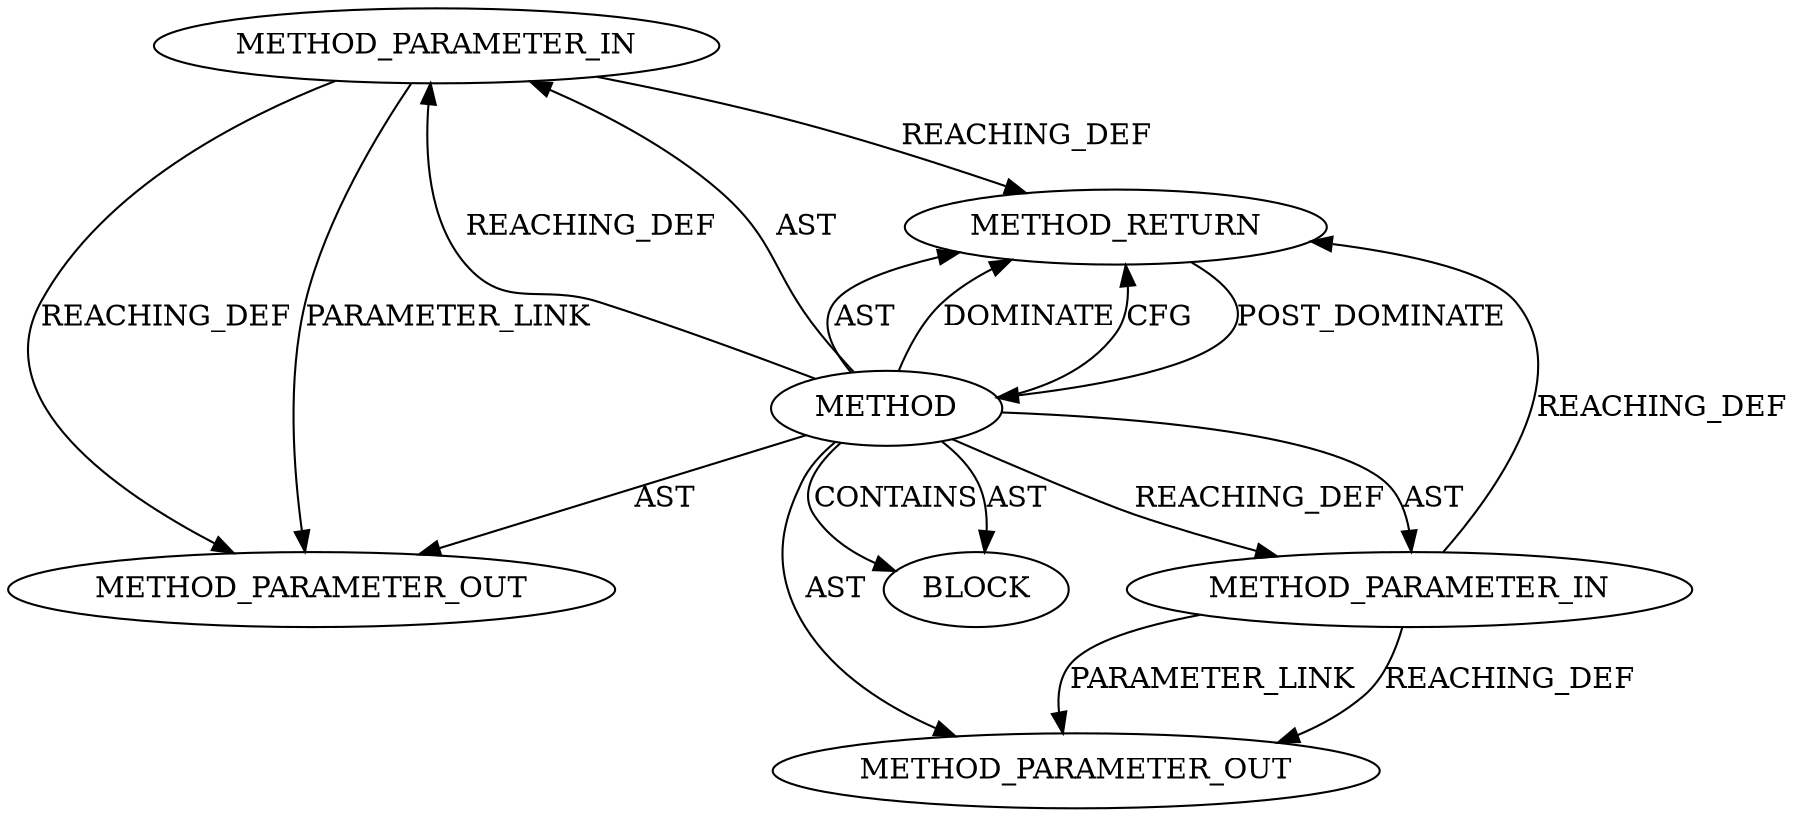 digraph {
  20750 [label=METHOD_PARAMETER_IN ORDER=1 CODE="p1" IS_VARIADIC=false TYPE_FULL_NAME="ANY" EVALUATION_STRATEGY="BY_VALUE" INDEX=1 NAME="p1"]
  20751 [label=METHOD_PARAMETER_IN ORDER=2 CODE="p2" IS_VARIADIC=false TYPE_FULL_NAME="ANY" EVALUATION_STRATEGY="BY_VALUE" INDEX=2 NAME="p2"]
  22303 [label=METHOD_PARAMETER_OUT ORDER=1 CODE="p1" IS_VARIADIC=false TYPE_FULL_NAME="ANY" EVALUATION_STRATEGY="BY_VALUE" INDEX=1 NAME="p1"]
  22304 [label=METHOD_PARAMETER_OUT ORDER=2 CODE="p2" IS_VARIADIC=false TYPE_FULL_NAME="ANY" EVALUATION_STRATEGY="BY_VALUE" INDEX=2 NAME="p2"]
  20749 [label=METHOD AST_PARENT_TYPE="NAMESPACE_BLOCK" AST_PARENT_FULL_NAME="<global>" ORDER=0 CODE="<empty>" FULL_NAME="schedule_delayed_work" IS_EXTERNAL=true FILENAME="<empty>" SIGNATURE="" NAME="schedule_delayed_work"]
  20752 [label=BLOCK ORDER=1 ARGUMENT_INDEX=1 CODE="<empty>" TYPE_FULL_NAME="ANY"]
  20753 [label=METHOD_RETURN ORDER=2 CODE="RET" TYPE_FULL_NAME="ANY" EVALUATION_STRATEGY="BY_VALUE"]
  20749 -> 20750 [label=REACHING_DEF VARIABLE=""]
  20749 -> 20751 [label=REACHING_DEF VARIABLE=""]
  20749 -> 20750 [label=AST ]
  20750 -> 20753 [label=REACHING_DEF VARIABLE="p1"]
  20753 -> 20749 [label=POST_DOMINATE ]
  20749 -> 20752 [label=CONTAINS ]
  20749 -> 20752 [label=AST ]
  20750 -> 22303 [label=PARAMETER_LINK ]
  20751 -> 20753 [label=REACHING_DEF VARIABLE="p2"]
  20751 -> 22304 [label=REACHING_DEF VARIABLE="p2"]
  20749 -> 20753 [label=AST ]
  20749 -> 20753 [label=DOMINATE ]
  20750 -> 22303 [label=REACHING_DEF VARIABLE="p1"]
  20751 -> 22304 [label=PARAMETER_LINK ]
  20749 -> 20753 [label=CFG ]
  20749 -> 22303 [label=AST ]
  20749 -> 20751 [label=AST ]
  20749 -> 22304 [label=AST ]
}
